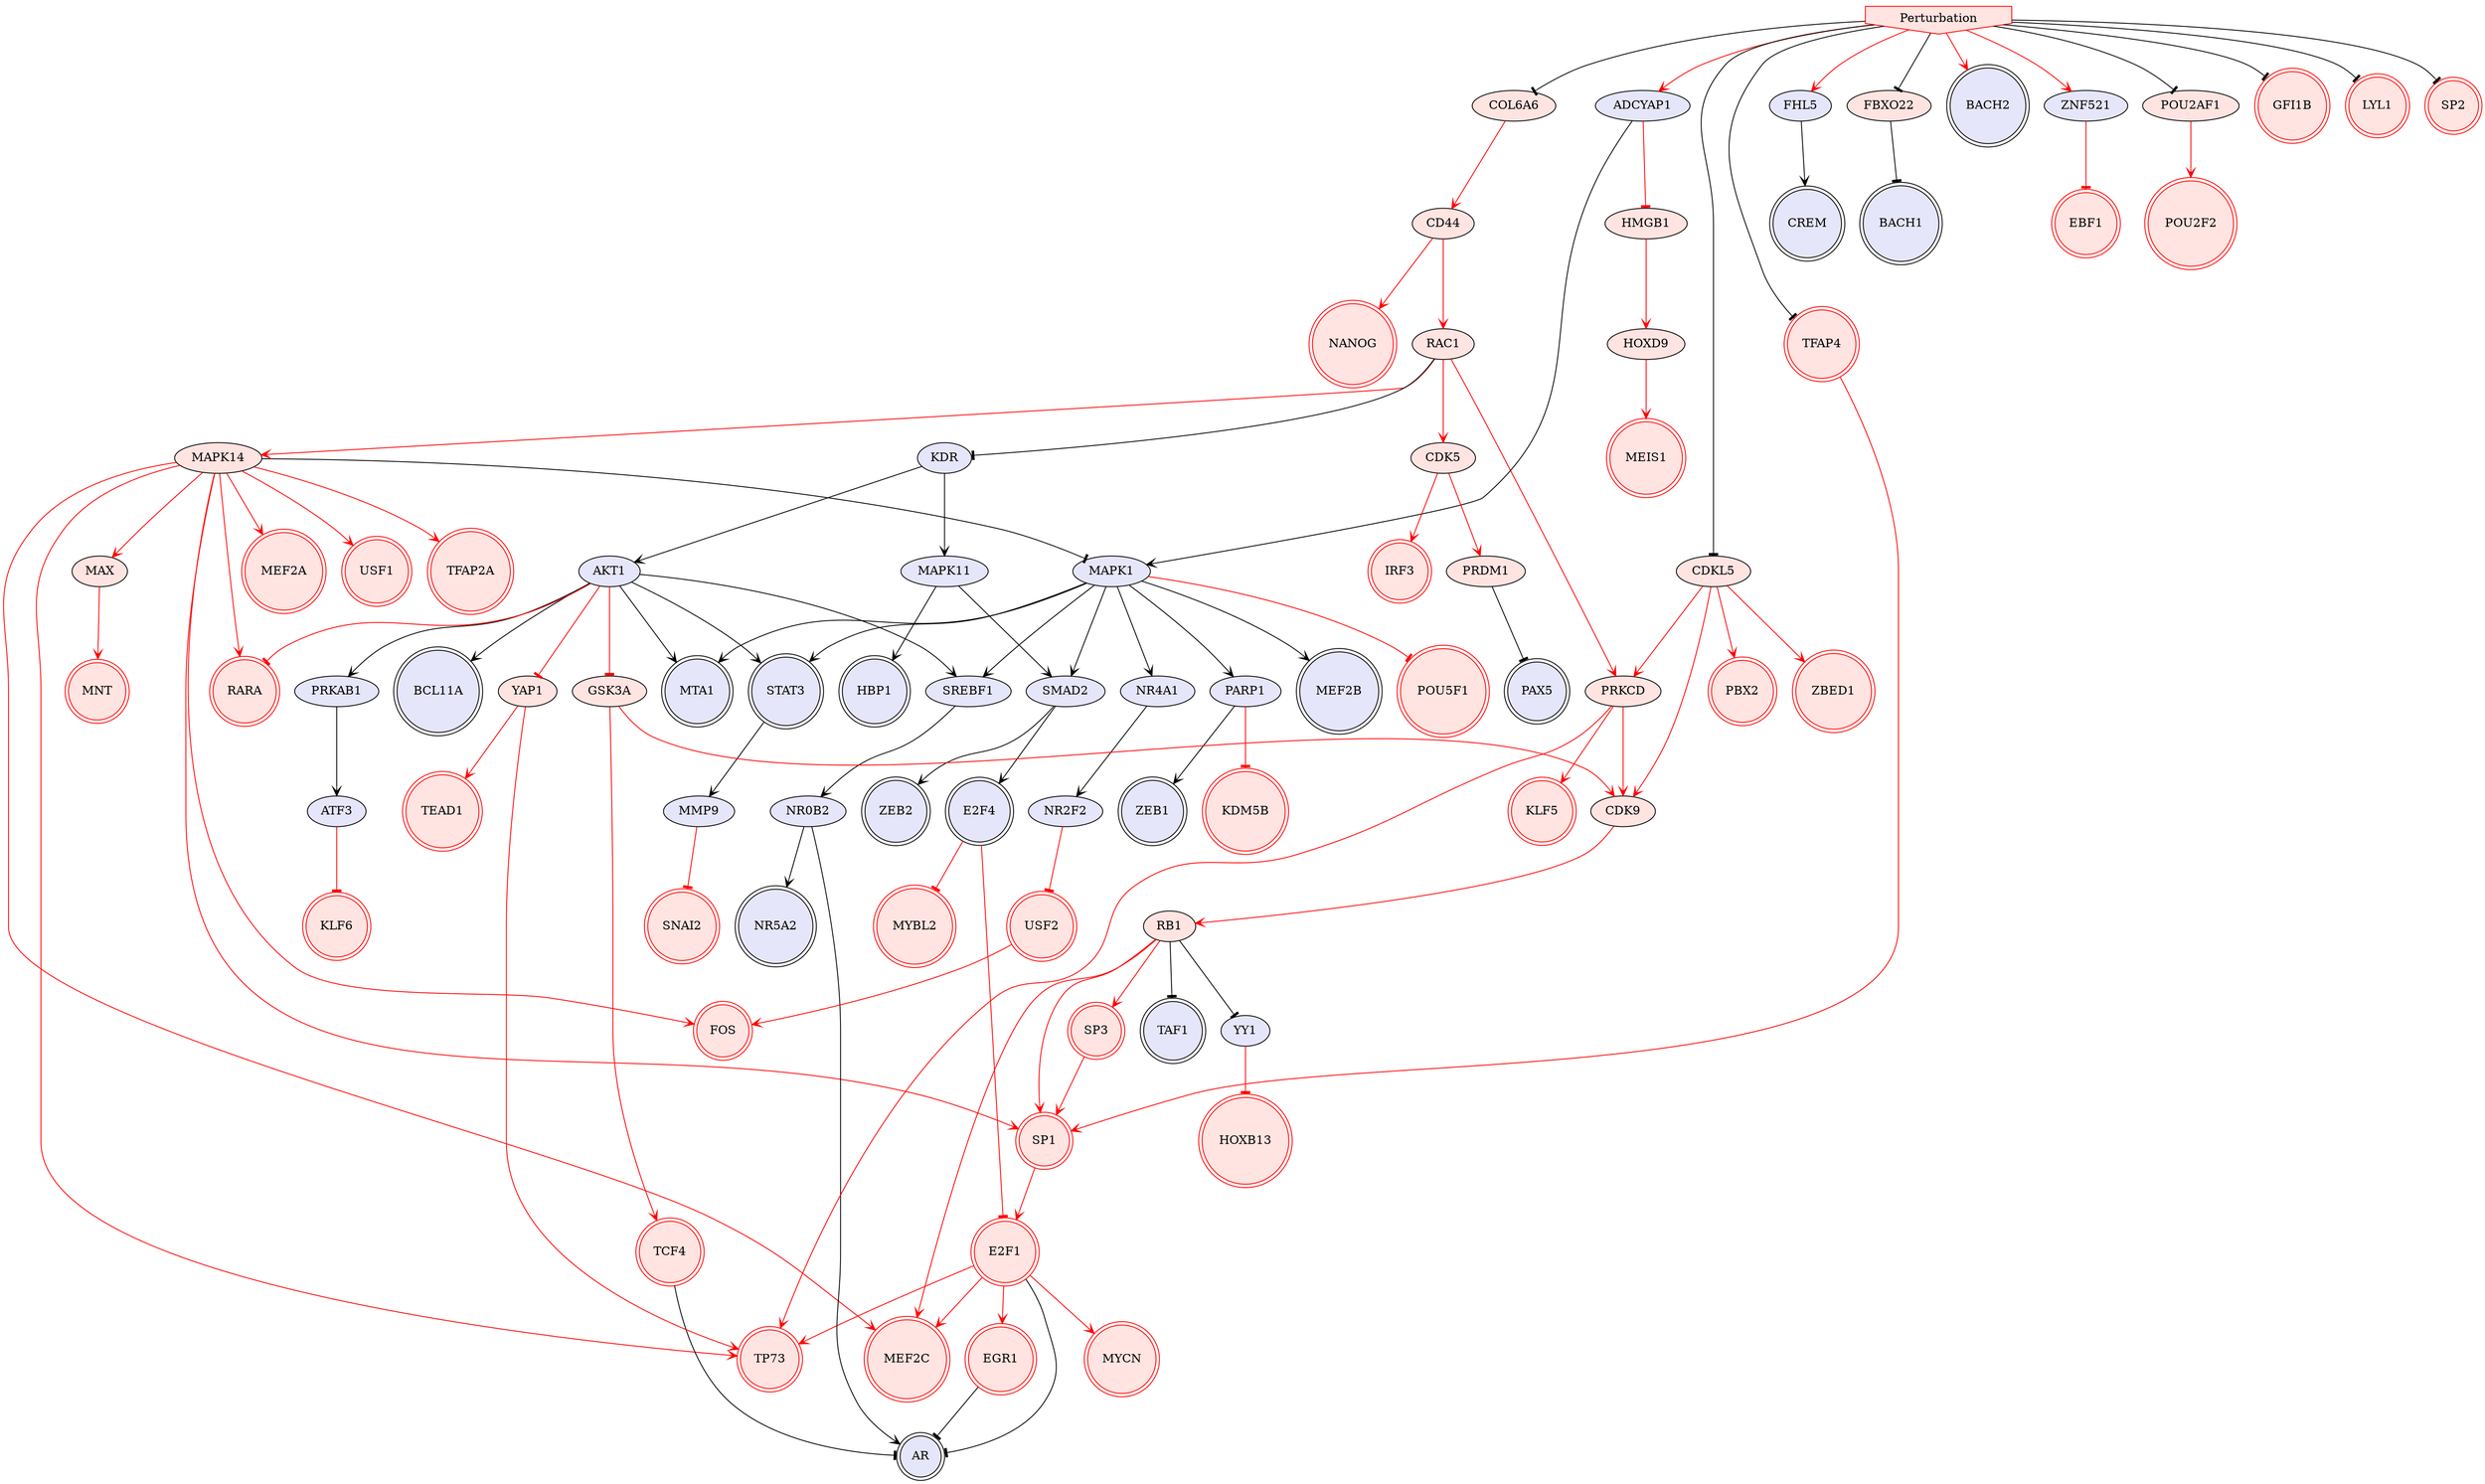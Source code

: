 digraph {

MAPK14->MAPK1 [penwidth=1, color=black, arrowhead="tee"]
MAPK1->SMAD2 [penwidth=1, color=black, arrowhead="vee"]
MAPK1->STAT3 [penwidth=1, color=black, arrowhead="vee"]
MAPK1->PARP1 [penwidth=1, color=black, arrowhead="vee"]
MAPK1->NR4A1 [penwidth=1, color=black, arrowhead="vee"]
MAPK1->MTA1 [penwidth=1, color=black, arrowhead="vee"]
MAPK1->SREBF1 [penwidth=1, color=black, arrowhead="vee"]
MAPK1->MEF2B [penwidth=1, color=black, arrowhead="vee"]
AKT1->STAT3 [penwidth=1, color=black, arrowhead="vee"]
AKT1->PRKAB1 [penwidth=1, color=black, arrowhead="vee"]
AKT1->MTA1 [penwidth=1, color=black, arrowhead="vee"]
AKT1->SREBF1 [penwidth=1, color=black, arrowhead="vee"]
AKT1->BCL11A [penwidth=1, color=black, arrowhead="vee"]
E2F1->AR [penwidth=1, color=black, arrowhead="tee"]
SMAD2->ZEB2 [penwidth=1, color=black, arrowhead="vee"]
SMAD2->E2F4 [penwidth=1, color=black, arrowhead="vee"]
STAT3->MMP9 [penwidth=1, color=black, arrowhead="vee"]
PARP1->ZEB1 [penwidth=1, color=black, arrowhead="vee"]
EGR1->AR [penwidth=1, color=black, arrowhead="tee"]
RB1->TAF1 [penwidth=1, color=black, arrowhead="tee"]
RB1->YY1 [penwidth=1, color=black, arrowhead="tee"]
MAPK11->SMAD2 [penwidth=1, color=black, arrowhead="vee"]
MAPK11->HBP1 [penwidth=1, color=black, arrowhead="vee"]
RAC1->KDR [penwidth=1, color=black, arrowhead="tee"]
NR0B2->AR [penwidth=1, color=black, arrowhead="vee"]
NR0B2->NR5A2 [penwidth=1, color=black, arrowhead="vee"]
NR4A1->NR2F2 [penwidth=1, color=black, arrowhead="vee"]
KDR->AKT1 [penwidth=1, color=black, arrowhead="vee"]
KDR->MAPK11 [penwidth=1, color=black, arrowhead="vee"]
ADCYAP1->MAPK1 [penwidth=1, color=black, arrowhead="vee"]
PRKAB1->ATF3 [penwidth=1, color=black, arrowhead="vee"]
FHL5->CREM [penwidth=1, color=black, arrowhead="vee"]
TCF4->AR [penwidth=1, color=black, arrowhead="tee"]
SREBF1->NR0B2 [penwidth=1, color=black, arrowhead="vee"]
FBXO22->BACH1 [penwidth=1, color=black, arrowhead="tee"]
PRDM1->PAX5 [penwidth=1, color=black, arrowhead="tee"]
Perturbation->ADCYAP1 [penwidth=1, color=red, arrowhead="vee"]
Perturbation->BACH2 [penwidth=1, color=red, arrowhead="vee"]
Perturbation->FHL5 [penwidth=1, color=red, arrowhead="vee"]
Perturbation->ZNF521 [penwidth=1, color=red, arrowhead="vee"]
CDK5->IRF3 [penwidth=1, color=red, arrowhead="vee"]
CDK5->PRDM1 [penwidth=1, color=red, arrowhead="vee"]
MAPK14->TP73 [penwidth=1, color=red, arrowhead="vee"]
MAPK14->SP1 [penwidth=1, color=red, arrowhead="vee"]
MAPK14->FOS [penwidth=1, color=red, arrowhead="vee"]
MAPK14->MEF2A [penwidth=1, color=red, arrowhead="vee"]
MAPK14->MAX [penwidth=1, color=red, arrowhead="vee"]
MAPK14->MEF2C [penwidth=1, color=red, arrowhead="vee"]
MAPK14->RARA [penwidth=1, color=red, arrowhead="vee"]
MAPK14->USF1 [penwidth=1, color=red, arrowhead="vee"]
MAPK14->TFAP2A [penwidth=1, color=red, arrowhead="vee"]
MAPK1->POU5F1 [penwidth=1, color=red, arrowhead="tee"]
AKT1->GSK3A [penwidth=1, color=red, arrowhead="tee"]
AKT1->YAP1 [penwidth=1, color=red, arrowhead="tee"]
AKT1->RARA [penwidth=1, color=red, arrowhead="tee"]
E2F1->MYCN [penwidth=1, color=red, arrowhead="vee"]
E2F1->TP73 [penwidth=1, color=red, arrowhead="vee"]
E2F1->EGR1 [penwidth=1, color=red, arrowhead="vee"]
E2F1->MEF2C [penwidth=1, color=red, arrowhead="vee"]
PARP1->KDM5B [penwidth=1, color=red, arrowhead="tee"]
SP1->E2F1 [penwidth=1, color=red, arrowhead="vee"]
RB1->SP1 [penwidth=1, color=red, arrowhead="vee"]
RB1->SP3 [penwidth=1, color=red, arrowhead="vee"]
RB1->MEF2C [penwidth=1, color=red, arrowhead="vee"]
GSK3A->CDK9 [penwidth=1, color=red, arrowhead="vee"]
GSK3A->TCF4 [penwidth=1, color=red, arrowhead="vee"]
YAP1->TP73 [penwidth=1, color=red, arrowhead="vee"]
YAP1->TEAD1 [penwidth=1, color=red, arrowhead="vee"]
ATF3->KLF6 [penwidth=1, color=red, arrowhead="tee"]
PRKCD->TP73 [penwidth=1, color=red, arrowhead="vee"]
PRKCD->CDK9 [penwidth=1, color=red, arrowhead="vee"]
PRKCD->KLF5 [penwidth=1, color=red, arrowhead="vee"]
SP3->SP1 [penwidth=1, color=red, arrowhead="vee"]
RAC1->CDK5 [penwidth=1, color=red, arrowhead="vee"]
RAC1->MAPK14 [penwidth=1, color=red, arrowhead="vee"]
RAC1->PRKCD [penwidth=1, color=red, arrowhead="vee"]
MAX->MNT [penwidth=1, color=red, arrowhead="vee"]
NR2F2->USF2 [penwidth=1, color=red, arrowhead="tee"]
ADCYAP1->HMGB1 [penwidth=1, color=red, arrowhead="tee"]
CDK9->RB1 [penwidth=1, color=red, arrowhead="vee"]
TFAP4->SP1 [penwidth=1, color=red, arrowhead="vee"]
MMP9->SNAI2 [penwidth=1, color=red, arrowhead="tee"]
POU2AF1->POU2F2 [penwidth=1, color=red, arrowhead="vee"]
YY1->HOXB13 [penwidth=1, color=red, arrowhead="tee"]
HMGB1->HOXD9 [penwidth=1, color=red, arrowhead="vee"]
HOXD9->MEIS1 [penwidth=1, color=red, arrowhead="vee"]
CD44->RAC1 [penwidth=1, color=red, arrowhead="vee"]
CD44->NANOG [penwidth=1, color=red, arrowhead="vee"]
USF2->FOS [penwidth=1, color=red, arrowhead="vee"]
CDKL5->PRKCD [penwidth=1, color=red, arrowhead="vee"]
CDKL5->CDK9 [penwidth=1, color=red, arrowhead="vee"]
CDKL5->PBX2 [penwidth=1, color=red, arrowhead="vee"]
CDKL5->ZBED1 [penwidth=1, color=red, arrowhead="vee"]
COL6A6->CD44 [penwidth=1, color=red, arrowhead="vee"]
E2F4->E2F1 [penwidth=1, color=red, arrowhead="tee"]
E2F4->MYBL2 [penwidth=1, color=red, arrowhead="tee"]
ZNF521->EBF1 [penwidth=1, color=red, arrowhead="tee"]
Perturbation->CDKL5 [penwidth=1, color=black, arrowhead="tee"]
Perturbation->COL6A6 [penwidth=1, color=black, arrowhead="tee"]
Perturbation->FBXO22 [penwidth=1, color=black, arrowhead="tee"]
Perturbation->GFI1B [penwidth=1, color=black, arrowhead="tee"]
Perturbation->LYL1 [penwidth=1, color=black, arrowhead="tee"]
Perturbation->POU2AF1 [penwidth=1, color=black, arrowhead="tee"]
Perturbation->SP2 [penwidth=1, color=black, arrowhead="tee"]
Perturbation->TFAP4 [penwidth=1, color=black, arrowhead="tee"]
Perturbation [style=filled, color=red, fillcolor=mistyrose, shape=invhouse];
MYBL2 [style=filled, color=red, fillcolor=mistyrose, shape=doublecircle];
USF2 [style=filled, color=red, fillcolor=mistyrose, shape=doublecircle];
KLF5 [style=filled, color=red, fillcolor=mistyrose, shape=doublecircle];
USF1 [style=filled, color=red, fillcolor=mistyrose, shape=doublecircle];
KLF6 [style=filled, color=red, fillcolor=mistyrose, shape=doublecircle];
SP1 [style=filled, color=red, fillcolor=mistyrose, shape=doublecircle];
TFAP4 [style=filled, color=red, fillcolor=mistyrose, shape=doublecircle];
MYCN [style=filled, color=red, fillcolor=mistyrose, shape=doublecircle];
MEIS1 [style=filled, color=red, fillcolor=mistyrose, shape=doublecircle];
EBF1 [style=filled, color=red, fillcolor=mistyrose, shape=doublecircle];
KDM5B [style=filled, color=red, fillcolor=mistyrose, shape=doublecircle];
POU5F1 [style=filled, color=red, fillcolor=mistyrose, shape=doublecircle];
ZBED1 [style=filled, color=red, fillcolor=mistyrose, shape=doublecircle];
TFAP2A [style=filled, color=red, fillcolor=mistyrose, shape=doublecircle];
TP73 [style=filled, color=red, fillcolor=mistyrose, shape=doublecircle];
EGR1 [style=filled, color=red, fillcolor=mistyrose, shape=doublecircle];
HBP1 [style=filled, color=black, fillcolor=lavender, shape=doublecircle];
TEAD1 [style=filled, color=red, fillcolor=mistyrose, shape=doublecircle];
E2F1 [style=filled, color=red, fillcolor=mistyrose, shape=doublecircle];
TAF1 [style=filled, color=black, fillcolor=lavender, shape=doublecircle];
MEF2B [style=filled, color=black, fillcolor=lavender, shape=doublecircle];
HOXB13 [style=filled, color=red, fillcolor=mistyrose, shape=doublecircle];
RARA [style=filled, color=red, fillcolor=mistyrose, shape=doublecircle];
FOS [style=filled, color=red, fillcolor=mistyrose, shape=doublecircle];
NANOG [style=filled, color=red, fillcolor=mistyrose, shape=doublecircle];
E2F4 [style=filled, color=black, fillcolor=lavender, shape=doublecircle];
MEF2C [style=filled, color=red, fillcolor=mistyrose, shape=doublecircle];
MTA1 [style=filled, color=black, fillcolor=lavender, shape=doublecircle];
BCL11A [style=filled, color=black, fillcolor=lavender, shape=doublecircle];
LYL1 [style=filled, color=red, fillcolor=mistyrose, shape=doublecircle];
ZEB1 [style=filled, color=black, fillcolor=lavender, shape=doublecircle];
MNT [style=filled, color=red, fillcolor=mistyrose, shape=doublecircle];
PAX5 [style=filled, color=black, fillcolor=lavender, shape=doublecircle];
SP3 [style=filled, color=red, fillcolor=mistyrose, shape=doublecircle];
STAT3 [style=filled, color=black, fillcolor=lavender, shape=doublecircle];
BACH2 [style=filled, color=black, fillcolor=lavender, shape=doublecircle];
AR [style=filled, color=black, fillcolor=lavender, shape=doublecircle];
ZEB2 [style=filled, color=black, fillcolor=lavender, shape=doublecircle];
GFI1B [style=filled, color=red, fillcolor=mistyrose, shape=doublecircle];
SP2 [style=filled, color=red, fillcolor=mistyrose, shape=doublecircle];
NR5A2 [style=filled, color=black, fillcolor=lavender, shape=doublecircle];
MEF2A [style=filled, color=red, fillcolor=mistyrose, shape=doublecircle];
CREM [style=filled, color=black, fillcolor=lavender, shape=doublecircle];
BACH1 [style=filled, color=black, fillcolor=lavender, shape=doublecircle];
SNAI2 [style=filled, color=red, fillcolor=mistyrose, shape=doublecircle];
TCF4 [style=filled, color=red, fillcolor=mistyrose, shape=doublecircle];
IRF3 [style=filled, color=red, fillcolor=mistyrose, shape=doublecircle];
PBX2 [style=filled, color=red, fillcolor=mistyrose, shape=doublecircle];
POU2F2 [style=filled, color=red, fillcolor=mistyrose, shape=doublecircle];
MAPK14 [style=filled, fillcolor=mistyrose];
MAPK1 [style=filled, fillcolor=lavender];
AKT1 [style=filled, fillcolor=lavender];
SMAD2 [style=filled, fillcolor=lavender];
PARP1 [style=filled, fillcolor=lavender];
RB1 [style=filled, fillcolor=mistyrose];
MAPK11 [style=filled, fillcolor=lavender];
RAC1 [style=filled, fillcolor=mistyrose];
NR0B2 [style=filled, fillcolor=lavender];
NR4A1 [style=filled, fillcolor=lavender];
KDR [style=filled, fillcolor=lavender];
ADCYAP1 [style=filled, fillcolor=lavender];
PRKAB1 [style=filled, fillcolor=lavender];
FHL5 [style=filled, fillcolor=lavender];
SREBF1 [style=filled, fillcolor=lavender];
FBXO22 [style=filled, fillcolor=mistyrose];
PRDM1 [style=filled, fillcolor=mistyrose];
CDK5 [style=filled, fillcolor=mistyrose];
GSK3A [style=filled, fillcolor=mistyrose];
YAP1 [style=filled, fillcolor=mistyrose];
ATF3 [style=filled, fillcolor=lavender];
PRKCD [style=filled, fillcolor=mistyrose];
MAX [style=filled, fillcolor=mistyrose];
NR2F2 [style=filled, fillcolor=lavender];
CDK9 [style=filled, fillcolor=mistyrose];
MMP9 [style=filled, fillcolor=lavender];
POU2AF1 [style=filled, fillcolor=mistyrose];
YY1 [style=filled, fillcolor=lavender];
HMGB1 [style=filled, fillcolor=mistyrose];
HOXD9 [style=filled, fillcolor=mistyrose];
CD44 [style=filled, fillcolor=mistyrose];
CDKL5 [style=filled, fillcolor=mistyrose];
COL6A6 [style=filled, fillcolor=mistyrose];
ZNF521 [style=filled, fillcolor=lavender];


}
